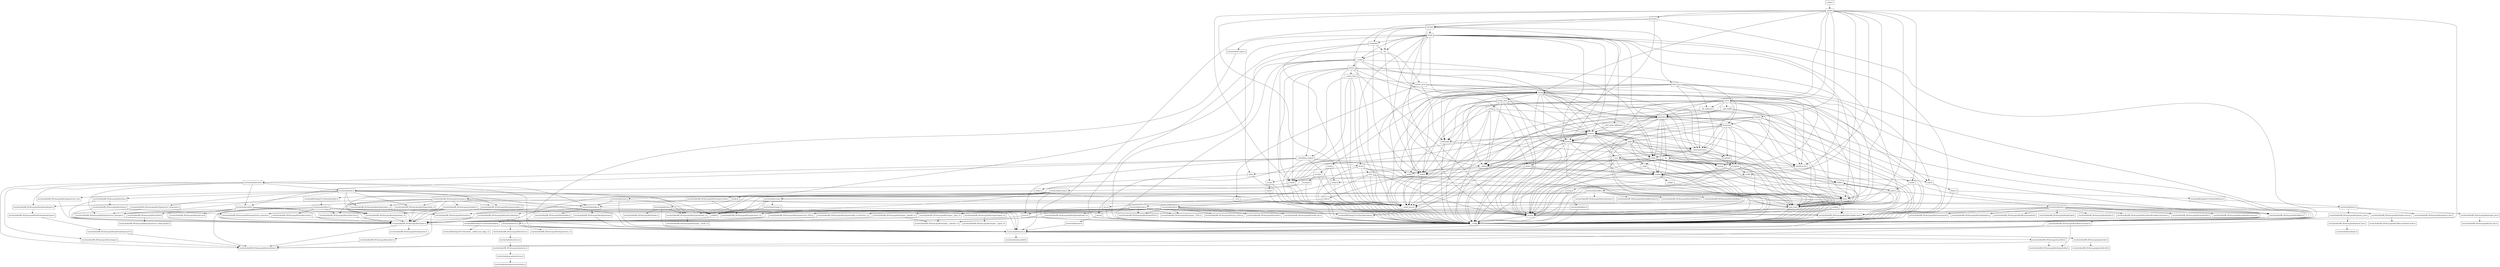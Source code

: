 digraph "dependencies" {
  header_0 [ shape="box", label="\<stdin\>" ];
  header_1 [ shape="box", label="random" ];
  header_10 [ shape="box", label="/usr/include/pthread.h" ];
  header_100 [ shape="box", label="/usr/include/x86_64-linux-gnu/bits/stdio.h" ];
  header_101 [ shape="box", label="memory" ];
  header_102 [ shape="box", label="typeinfo" ];
  header_103 [ shape="box", label="exception" ];
  header_104 [ shape="box", label="new" ];
  header_105 [ shape="box", label="iterator" ];
  header_106 [ shape="box", label="__functional_base" ];
  header_107 [ shape="box", label="tuple" ];
  header_108 [ shape="box", label="stdexcept" ];
  header_109 [ shape="box", label="cassert" ];
  header_11 [ shape="box", label="cstddef" ];
  header_110 [ shape="box", label="/usr/include/assert.h" ];
  header_111 [ shape="box", label="atomic" ];
  header_112 [ shape="box", label="functional" ];
  header_113 [ shape="box", label="bit" ];
  header_114 [ shape="box", label="numeric" ];
  header_115 [ shape="box", label="vector" ];
  header_116 [ shape="box", label="__bit_reference" ];
  header_117 [ shape="box", label="climits" ];
  header_118 [ shape="box", label="limits.h" ];
  header_119 [ shape="box", label="/usr/local/lib/clang/10.0.0/include/limits.h" ];
  header_12 [ shape="box", label="version" ];
  header_120 [ shape="box", label="/usr/include/limits.h" ];
  header_121 [ shape="box", label="/usr/include/x86_64-linux-gnu/bits/posix1_lim.h" ];
  header_122 [ shape="box", label="/usr/include/x86_64-linux-gnu/bits/local_lim.h" ];
  header_123 [ shape="box", label="/usr/include/linux/limits.h" ];
  header_124 [ shape="box", label="/usr/include/x86_64-linux-gnu/bits/posix2_lim.h" ];
  header_125 [ shape="box", label="/usr/include/x86_64-linux-gnu/bits/xopen_lim.h" ];
  header_126 [ shape="box", label="/usr/include/x86_64-linux-gnu/bits/uio_lim.h" ];
  header_127 [ shape="box", label="__split_buffer" ];
  header_128 [ shape="box", label="string" ];
  header_129 [ shape="box", label="string_view" ];
  header_13 [ shape="box", label="/usr/local/lib/clang/10.0.0/include/stddef.h" ];
  header_130 [ shape="box", label="__string" ];
  header_131 [ shape="box", label="cwchar" ];
  header_132 [ shape="box", label="cwctype" ];
  header_133 [ shape="box", label="cctype" ];
  header_134 [ shape="box", label="ctype.h" ];
  header_135 [ shape="box", label="/usr/include/ctype.h" ];
  header_136 [ shape="box", label="wctype.h" ];
  header_137 [ shape="box", label="/usr/include/wctype.h" ];
  header_138 [ shape="box", label="/usr/include/x86_64-linux-gnu/bits/wctype-wchar.h" ];
  header_139 [ shape="box", label="istream" ];
  header_14 [ shape="box", label="/usr/local/lib/clang/10.0.0/include/__stddef_max_align_t.h" ];
  header_140 [ shape="box", label="ostream" ];
  header_141 [ shape="box", label="ios" ];
  header_142 [ shape="box", label="__locale" ];
  header_143 [ shape="box", label="mutex" ];
  header_144 [ shape="box", label="__mutex_base" ];
  header_145 [ shape="box", label="chrono" ];
  header_146 [ shape="box", label="ctime" ];
  header_147 [ shape="box", label="/usr/include/time.h" ];
  header_148 [ shape="box", label="/usr/include/x86_64-linux-gnu/bits/time.h" ];
  header_149 [ shape="box", label="/usr/include/x86_64-linux-gnu/bits/timex.h" ];
  header_15 [ shape="box", label="__nullptr" ];
  header_150 [ shape="box", label="/usr/include/x86_64-linux-gnu/bits/types/struct_tm.h" ];
  header_151 [ shape="box", label="/usr/include/x86_64-linux-gnu/bits/types/struct_itimerspec.h" ];
  header_152 [ shape="box", label="ratio" ];
  header_153 [ shape="box", label="system_error" ];
  header_154 [ shape="box", label="__errc" ];
  header_155 [ shape="box", label="cerrno" ];
  header_156 [ shape="box", label="errno.h" ];
  header_157 [ shape="box", label="/usr/include/errno.h" ];
  header_158 [ shape="box", label="/usr/include/x86_64-linux-gnu/bits/errno.h" ];
  header_159 [ shape="box", label="/usr/include/linux/errno.h" ];
  header_16 [ shape="box", label="type_traits" ];
  header_160 [ shape="box", label="/usr/include/x86_64-linux-gnu/asm/errno.h" ];
  header_161 [ shape="box", label="/usr/include/asm-generic/errno.h" ];
  header_162 [ shape="box", label="/usr/include/asm-generic/errno-base.h" ];
  header_163 [ shape="box", label="/usr/include/x86_64-linux-gnu/bits/types/error_t.h" ];
  header_164 [ shape="box", label="__threading_support" ];
  header_165 [ shape="box", label="/usr/include/sched.h" ];
  header_166 [ shape="box", label="/usr/include/x86_64-linux-gnu/bits/sched.h" ];
  header_167 [ shape="box", label="/usr/include/x86_64-linux-gnu/bits/types/struct_sched_param.h" ];
  header_168 [ shape="box", label="/usr/include/x86_64-linux-gnu/bits/cpu-set.h" ];
  header_169 [ shape="box", label="/usr/include/x86_64-linux-gnu/bits/setjmp.h" ];
  header_17 [ shape="box", label="cstdint" ];
  header_170 [ shape="box", label="locale.h" ];
  header_171 [ shape="box", label="/usr/include/locale.h" ];
  header_172 [ shape="box", label="/usr/include/x86_64-linux-gnu/bits/locale.h" ];
  header_173 [ shape="box", label="streambuf" ];
  header_174 [ shape="box", label="locale" ];
  header_175 [ shape="box", label="cstdarg" ];
  header_176 [ shape="box", label="/usr/include/nl_types.h" ];
  header_177 [ shape="box", label="__bsd_locale_fallbacks.h" ];
  header_178 [ shape="box", label="bitset" ];
  header_18 [ shape="box", label="stdint.h" ];
  header_19 [ shape="box", label="/usr/local/lib/clang/10.0.0/include/stdint.h" ];
  header_2 [ shape="box", label="__config" ];
  header_20 [ shape="box", label="/usr/include/stdint.h" ];
  header_21 [ shape="box", label="/usr/include/x86_64-linux-gnu/bits/libc-header-start.h" ];
  header_22 [ shape="box", label="/usr/include/x86_64-linux-gnu/bits/types.h" ];
  header_23 [ shape="box", label="/usr/include/x86_64-linux-gnu/bits/typesizes.h" ];
  header_24 [ shape="box", label="/usr/include/x86_64-linux-gnu/bits/wchar.h" ];
  header_25 [ shape="box", label="/usr/include/x86_64-linux-gnu/bits/stdint-intn.h" ];
  header_26 [ shape="box", label="/usr/include/x86_64-linux-gnu/bits/stdint-uintn.h" ];
  header_27 [ shape="box", label="cmath" ];
  header_28 [ shape="box", label="math.h" ];
  header_29 [ shape="box", label="stdlib.h" ];
  header_3 [ shape="box", label="/usr/include/features.h" ];
  header_30 [ shape="box", label="/usr/include/stdlib.h" ];
  header_31 [ shape="box", label="stddef.h" ];
  header_32 [ shape="box", label="/usr/include/x86_64-linux-gnu/bits/waitflags.h" ];
  header_33 [ shape="box", label="/usr/include/x86_64-linux-gnu/bits/waitstatus.h" ];
  header_34 [ shape="box", label="/usr/include/x86_64-linux-gnu/bits/floatn.h" ];
  header_35 [ shape="box", label="/usr/include/x86_64-linux-gnu/bits/floatn-common.h" ];
  header_36 [ shape="box", label="/usr/include/x86_64-linux-gnu/bits/types/locale_t.h" ];
  header_37 [ shape="box", label="/usr/include/x86_64-linux-gnu/bits/types/__locale_t.h" ];
  header_38 [ shape="box", label="/usr/include/x86_64-linux-gnu/sys/types.h" ];
  header_39 [ shape="box", label="/usr/include/x86_64-linux-gnu/bits/types/clock_t.h" ];
  header_4 [ shape="box", label="/usr/include/stdc-predef.h" ];
  header_40 [ shape="box", label="/usr/include/x86_64-linux-gnu/bits/types/clockid_t.h" ];
  header_41 [ shape="box", label="/usr/include/x86_64-linux-gnu/bits/types/time_t.h" ];
  header_42 [ shape="box", label="/usr/include/x86_64-linux-gnu/bits/types/timer_t.h" ];
  header_43 [ shape="box", label="/usr/include/endian.h" ];
  header_44 [ shape="box", label="/usr/include/x86_64-linux-gnu/bits/endian.h" ];
  header_45 [ shape="box", label="/usr/include/x86_64-linux-gnu/bits/byteswap.h" ];
  header_46 [ shape="box", label="/usr/include/x86_64-linux-gnu/bits/uintn-identity.h" ];
  header_47 [ shape="box", label="/usr/include/x86_64-linux-gnu/sys/select.h" ];
  header_48 [ shape="box", label="/usr/include/x86_64-linux-gnu/bits/select.h" ];
  header_49 [ shape="box", label="/usr/include/x86_64-linux-gnu/bits/types/sigset_t.h" ];
  header_5 [ shape="box", label="/usr/include/x86_64-linux-gnu/sys/cdefs.h" ];
  header_50 [ shape="box", label="/usr/include/x86_64-linux-gnu/bits/types/__sigset_t.h" ];
  header_51 [ shape="box", label="/usr/include/x86_64-linux-gnu/bits/types/struct_timeval.h" ];
  header_52 [ shape="box", label="/usr/include/x86_64-linux-gnu/bits/types/struct_timespec.h" ];
  header_53 [ shape="box", label="/usr/include/x86_64-linux-gnu/bits/pthreadtypes.h" ];
  header_54 [ shape="box", label="/usr/include/x86_64-linux-gnu/bits/thread-shared-types.h" ];
  header_55 [ shape="box", label="/usr/include/x86_64-linux-gnu/bits/pthreadtypes-arch.h" ];
  header_56 [ shape="box", label="/usr/include/alloca.h" ];
  header_57 [ shape="box", label="/usr/include/x86_64-linux-gnu/bits/stdlib-bsearch.h" ];
  header_58 [ shape="box", label="/usr/include/x86_64-linux-gnu/bits/stdlib-float.h" ];
  header_59 [ shape="box", label="/usr/include/math.h" ];
  header_6 [ shape="box", label="/usr/include/x86_64-linux-gnu/bits/wordsize.h" ];
  header_60 [ shape="box", label="/usr/include/x86_64-linux-gnu/bits/math-vector.h" ];
  header_61 [ shape="box", label="/usr/include/x86_64-linux-gnu/bits/libm-simd-decl-stubs.h" ];
  header_62 [ shape="box", label="/usr/include/x86_64-linux-gnu/bits/flt-eval-method.h" ];
  header_63 [ shape="box", label="/usr/include/x86_64-linux-gnu/bits/fp-logb.h" ];
  header_64 [ shape="box", label="/usr/include/x86_64-linux-gnu/bits/fp-fast.h" ];
  header_65 [ shape="box", label="/usr/include/x86_64-linux-gnu/bits/mathcalls-helper-functions.h" ];
  header_66 [ shape="box", label="/usr/include/x86_64-linux-gnu/bits/mathcalls.h" ];
  header_67 [ shape="box", label="/usr/include/x86_64-linux-gnu/bits/mathcalls-narrow.h" ];
  header_68 [ shape="box", label="/usr/include/x86_64-linux-gnu/bits/iscanonical.h" ];
  header_69 [ shape="box", label="/usr/include/x86_64-linux-gnu/bits/mathinline.h" ];
  header_7 [ shape="box", label="/usr/include/x86_64-linux-gnu/bits/long-double.h" ];
  header_70 [ shape="box", label="limits" ];
  header_71 [ shape="box", label="__undef_macros" ];
  header_72 [ shape="box", label="initializer_list" ];
  header_73 [ shape="box", label="algorithm" ];
  header_74 [ shape="box", label="cstring" ];
  header_75 [ shape="box", label="string.h" ];
  header_76 [ shape="box", label="/usr/include/string.h" ];
  header_77 [ shape="box", label="/usr/include/strings.h" ];
  header_78 [ shape="box", label="utility" ];
  header_79 [ shape="box", label="__tuple" ];
  header_8 [ shape="box", label="/usr/include/x86_64-linux-gnu/gnu/stubs.h" ];
  header_80 [ shape="box", label="__debug" ];
  header_81 [ shape="box", label="iosfwd" ];
  header_82 [ shape="box", label="wchar.h" ];
  header_83 [ shape="box", label="/usr/include/wchar.h" ];
  header_84 [ shape="box", label="/usr/local/lib/clang/10.0.0/include/stdarg.h" ];
  header_85 [ shape="box", label="/usr/include/x86_64-linux-gnu/bits/types/wint_t.h" ];
  header_86 [ shape="box", label="/usr/include/x86_64-linux-gnu/bits/types/mbstate_t.h" ];
  header_87 [ shape="box", label="/usr/include/x86_64-linux-gnu/bits/types/__mbstate_t.h" ];
  header_88 [ shape="box", label="/usr/include/x86_64-linux-gnu/bits/types/__FILE.h" ];
  header_89 [ shape="box", label="/usr/include/x86_64-linux-gnu/bits/types/FILE.h" ];
  header_9 [ shape="box", label="/usr/include/x86_64-linux-gnu/gnu/stubs-64.h" ];
  header_90 [ shape="box", label="cstdlib" ];
  header_91 [ shape="box", label="cstdio" ];
  header_92 [ shape="box", label="stdio.h" ];
  header_93 [ shape="box", label="/usr/include/stdio.h" ];
  header_94 [ shape="box", label="/usr/include/x86_64-linux-gnu/bits/types/__fpos_t.h" ];
  header_95 [ shape="box", label="/usr/include/x86_64-linux-gnu/bits/types/__fpos64_t.h" ];
  header_96 [ shape="box", label="/usr/include/x86_64-linux-gnu/bits/types/struct_FILE.h" ];
  header_97 [ shape="box", label="/usr/include/x86_64-linux-gnu/bits/types/cookie_io_functions_t.h" ];
  header_98 [ shape="box", label="/usr/include/x86_64-linux-gnu/bits/stdio_lim.h" ];
  header_99 [ shape="box", label="/usr/include/x86_64-linux-gnu/bits/sys_errlist.h" ];
  header_118 -> header_2;
  header_118 -> header_119;
  header_119 -> header_120;
  header_60 -> header_61;
  header_161 -> header_162;
  header_160 -> header_161;
  header_114 -> header_12;
  header_114 -> header_27;
  header_114 -> header_70;
  header_114 -> header_71;
  header_114 -> header_2;
  header_114 -> header_105;
  header_114 -> header_112;
  header_165 -> header_52;
  header_165 -> header_31;
  header_165 -> header_168;
  header_165 -> header_3;
  header_165 -> header_41;
  header_165 -> header_22;
  header_165 -> header_166;
  header_164 -> header_145;
  header_164 -> header_71;
  header_164 -> header_2;
  header_164 -> header_156;
  header_164 -> header_81;
  header_164 -> header_10;
  header_164 -> header_165;
  header_115 -> header_127;
  header_115 -> header_16;
  header_115 -> header_80;
  header_115 -> header_12;
  header_115 -> header_72;
  header_115 -> header_73;
  header_115 -> header_70;
  header_115 -> header_71;
  header_115 -> header_2;
  header_115 -> header_108;
  header_115 -> header_74;
  header_115 -> header_116;
  header_115 -> header_117;
  header_115 -> header_81;
  header_115 -> header_106;
  header_115 -> header_101;
  header_72 -> header_2;
  header_72 -> header_11;
  header_73 -> header_16;
  header_73 -> header_11;
  header_73 -> header_12;
  header_73 -> header_112;
  header_73 -> header_72;
  header_73 -> header_71;
  header_73 -> header_2;
  header_73 -> header_74;
  header_73 -> header_105;
  header_73 -> header_78;
  header_73 -> header_80;
  header_73 -> header_101;
  header_73 -> header_113;
  header_70 -> header_16;
  header_70 -> header_71;
  header_70 -> header_2;
  header_70 -> header_12;
  header_76 -> header_36;
  header_76 -> header_21;
  header_76 -> header_77;
  header_76 -> header_31;
  header_77 -> header_36;
  header_77 -> header_3;
  header_77 -> header_31;
  header_74 -> header_2;
  header_74 -> header_75;
  header_75 -> header_76;
  header_75 -> header_2;
  header_116 -> header_73;
  header_116 -> header_71;
  header_116 -> header_2;
  header_116 -> header_113;
  header_117 -> header_2;
  header_117 -> header_118;
  header_78 -> header_16;
  header_78 -> header_17;
  header_78 -> header_11;
  header_78 -> header_12;
  header_78 -> header_80;
  header_78 -> header_72;
  header_78 -> header_2;
  header_78 -> header_74;
  header_78 -> header_79;
  header_79 -> header_16;
  header_79 -> header_2;
  header_79 -> header_11;
  header_112 -> header_16;
  header_112 -> header_12;
  header_112 -> header_2;
  header_112 -> header_107;
  header_112 -> header_106;
  header_112 -> header_101;
  header_112 -> header_78;
  header_112 -> header_103;
  header_112 -> header_102;
  header_113 -> header_16;
  header_113 -> header_12;
  header_113 -> header_70;
  header_113 -> header_71;
  header_113 -> header_2;
  header_113 -> header_80;
  header_110 -> header_3;
  header_111 -> header_16;
  header_111 -> header_17;
  header_111 -> header_2;
  header_111 -> header_11;
  header_111 -> header_12;
  header_169 -> header_6;
  header_47 -> header_51;
  header_47 -> header_52;
  header_47 -> header_22;
  header_47 -> header_3;
  header_47 -> header_41;
  header_47 -> header_49;
  header_47 -> header_48;
  header_46 -> header_22;
  header_45 -> header_3;
  header_45 -> header_22;
  header_43 -> header_46;
  header_43 -> header_45;
  header_43 -> header_44;
  header_43 -> header_3;
  header_42 -> header_22;
  header_41 -> header_22;
  header_40 -> header_22;
  header_105 -> header_16;
  header_105 -> header_80;
  header_105 -> header_11;
  header_105 -> header_12;
  header_105 -> header_72;
  header_105 -> header_2;
  header_105 -> header_81;
  header_105 -> header_106;
  header_104 -> header_12;
  header_104 -> header_16;
  header_104 -> header_2;
  header_104 -> header_11;
  header_104 -> header_103;
  header_107 -> header_16;
  header_107 -> header_106;
  header_107 -> header_11;
  header_107 -> header_12;
  header_107 -> header_2;
  header_107 -> header_78;
  header_107 -> header_79;
  header_106 -> header_16;
  header_106 -> header_2;
  header_106 -> header_104;
  header_106 -> header_78;
  header_106 -> header_103;
  header_106 -> header_102;
  header_101 -> header_16;
  header_101 -> header_17;
  header_101 -> header_11;
  header_101 -> header_12;
  header_101 -> header_74;
  header_101 -> header_109;
  header_101 -> header_70;
  header_101 -> header_71;
  header_101 -> header_2;
  header_101 -> header_108;
  header_101 -> header_107;
  header_101 -> header_105;
  header_101 -> header_104;
  header_101 -> header_78;
  header_101 -> header_106;
  header_101 -> header_81;
  header_101 -> header_111;
  header_101 -> header_102;
  header_49 -> header_50;
  header_48 -> header_6;
  header_166 -> header_167;
  header_5 -> header_6;
  header_5 -> header_7;
  header_2 -> header_3;
  header_3 -> header_4;
  header_3 -> header_5;
  header_3 -> header_8;
  header_0 -> header_1;
  header_1 -> header_140;
  header_1 -> header_16;
  header_1 -> header_17;
  header_1 -> header_11;
  header_1 -> header_27;
  header_1 -> header_72;
  header_1 -> header_73;
  header_1 -> header_70;
  header_1 -> header_71;
  header_1 -> header_2;
  header_1 -> header_139;
  header_1 -> header_114;
  header_1 -> header_115;
  header_1 -> header_128;
  header_8 -> header_9;
  header_59 -> header_34;
  header_59 -> header_21;
  header_59 -> header_22;
  header_59 -> header_60;
  header_59 -> header_63;
  header_59 -> header_62;
  header_59 -> header_65;
  header_59 -> header_64;
  header_59 -> header_67;
  header_59 -> header_66;
  header_59 -> header_69;
  header_59 -> header_68;
  header_51 -> header_22;
  header_52 -> header_22;
  header_53 -> header_54;
  header_54 -> header_55;
  header_55 -> header_6;
  header_56 -> header_3;
  header_56 -> header_31;
  header_130 -> header_73;
  header_130 -> header_71;
  header_130 -> header_2;
  header_130 -> header_80;
  header_130 -> header_101;
  header_130 -> header_91;
  header_131 -> header_82;
  header_131 -> header_132;
  header_131 -> header_2;
  header_132 -> header_133;
  header_132 -> header_2;
  header_132 -> header_136;
  header_133 -> header_134;
  header_133 -> header_2;
  header_134 -> header_2;
  header_134 -> header_135;
  header_135 -> header_36;
  header_135 -> header_43;
  header_135 -> header_3;
  header_135 -> header_22;
  header_136 -> header_2;
  header_136 -> header_137;
  header_137 -> header_138;
  header_137 -> header_36;
  header_137 -> header_3;
  header_137 -> header_85;
  header_137 -> header_22;
  header_138 -> header_43;
  header_138 -> header_85;
  header_138 -> header_22;
  header_139 -> header_140;
  header_139 -> header_71;
  header_139 -> header_2;
  header_139 -> header_12;
  header_29 -> header_2;
  header_29 -> header_28;
  header_29 -> header_30;
  header_28 -> header_29;
  header_28 -> header_16;
  header_28 -> header_2;
  header_28 -> header_70;
  header_28 -> header_59;
  header_25 -> header_22;
  header_27 -> header_2;
  header_27 -> header_28;
  header_27 -> header_12;
  header_26 -> header_22;
  header_21 -> header_3;
  header_20 -> header_25;
  header_20 -> header_24;
  header_20 -> header_26;
  header_20 -> header_21;
  header_20 -> header_22;
  header_20 -> header_6;
  header_22 -> header_6;
  header_22 -> header_3;
  header_22 -> header_23;
  header_127 -> header_73;
  header_127 -> header_16;
  header_127 -> header_71;
  header_127 -> header_2;
  header_125 -> header_126;
  header_122 -> header_123;
  header_121 -> header_6;
  header_121 -> header_122;
  header_120 -> header_125;
  header_120 -> header_124;
  header_120 -> header_21;
  header_120 -> header_121;
  header_129 -> header_12;
  header_129 -> header_130;
  header_129 -> header_73;
  header_129 -> header_70;
  header_129 -> header_71;
  header_129 -> header_2;
  header_129 -> header_108;
  header_129 -> header_105;
  header_129 -> header_80;
  header_128 -> header_16;
  header_128 -> header_17;
  header_128 -> header_78;
  header_128 -> header_12;
  header_128 -> header_73;
  header_128 -> header_80;
  header_128 -> header_72;
  header_128 -> header_131;
  header_128 -> header_71;
  header_128 -> header_2;
  header_128 -> header_108;
  header_128 -> header_74;
  header_128 -> header_105;
  header_128 -> header_81;
  header_128 -> header_106;
  header_128 -> header_101;
  header_128 -> header_91;
  header_128 -> header_129;
  header_38 -> header_39;
  header_38 -> header_25;
  header_38 -> header_53;
  header_38 -> header_22;
  header_38 -> header_47;
  header_38 -> header_43;
  header_38 -> header_42;
  header_38 -> header_41;
  header_38 -> header_40;
  header_38 -> header_31;
  header_38 -> header_3;
  header_39 -> header_22;
  header_36 -> header_37;
  header_34 -> header_35;
  header_34 -> header_3;
  header_35 -> header_7;
  header_35 -> header_3;
  header_30 -> header_58;
  header_30 -> header_38;
  header_30 -> header_36;
  header_30 -> header_21;
  header_30 -> header_34;
  header_30 -> header_32;
  header_30 -> header_33;
  header_30 -> header_56;
  header_30 -> header_31;
  header_30 -> header_57;
  header_31 -> header_13;
  header_152 -> header_117;
  header_152 -> header_16;
  header_152 -> header_17;
  header_152 -> header_2;
  header_152 -> header_71;
  header_153 -> header_16;
  header_153 -> header_106;
  header_153 -> header_108;
  header_153 -> header_154;
  header_153 -> header_128;
  header_150 -> header_22;
  header_151 -> header_52;
  header_151 -> header_22;
  header_156 -> header_2;
  header_156 -> header_157;
  header_157 -> header_163;
  header_157 -> header_158;
  header_157 -> header_3;
  header_154 -> header_2;
  header_154 -> header_155;
  header_155 -> header_156;
  header_155 -> header_2;
  header_158 -> header_159;
  header_159 -> header_160;
  header_109 -> header_2;
  header_109 -> header_110;
  header_108 -> header_81;
  header_108 -> header_2;
  header_108 -> header_103;
  header_83 -> header_36;
  header_83 -> header_24;
  header_83 -> header_34;
  header_83 -> header_21;
  header_83 -> header_31;
  header_83 -> header_89;
  header_83 -> header_88;
  header_83 -> header_86;
  header_83 -> header_85;
  header_83 -> header_84;
  header_82 -> header_83;
  header_82 -> header_2;
  header_81 -> header_82;
  header_81 -> header_2;
  header_80 -> header_90;
  header_80 -> header_81;
  header_80 -> header_2;
  header_80 -> header_91;
  header_80 -> header_11;
  header_86 -> header_87;
  header_141 -> header_153;
  header_141 -> header_81;
  header_141 -> header_142;
  header_141 -> header_2;
  header_141 -> header_111;
  header_140 -> header_141;
  header_140 -> header_174;
  header_140 -> header_12;
  header_140 -> header_173;
  header_140 -> header_178;
  header_140 -> header_2;
  header_140 -> header_105;
  header_143 -> header_17;
  header_143 -> header_144;
  header_143 -> header_12;
  header_143 -> header_101;
  header_143 -> header_71;
  header_143 -> header_2;
  header_143 -> header_107;
  header_143 -> header_112;
  header_143 -> header_164;
  header_142 -> header_143;
  header_142 -> header_17;
  header_142 -> header_170;
  header_142 -> header_133;
  header_142 -> header_2;
  header_142 -> header_78;
  header_142 -> header_101;
  header_142 -> header_128;
  header_145 -> header_152;
  header_145 -> header_16;
  header_145 -> header_12;
  header_145 -> header_146;
  header_145 -> header_70;
  header_145 -> header_71;
  header_145 -> header_2;
  header_144 -> header_145;
  header_144 -> header_71;
  header_144 -> header_164;
  header_144 -> header_2;
  header_144 -> header_153;
  header_147 -> header_150;
  header_147 -> header_151;
  header_147 -> header_39;
  header_147 -> header_36;
  header_147 -> header_148;
  header_147 -> header_52;
  header_147 -> header_31;
  header_147 -> header_3;
  header_147 -> header_41;
  header_147 -> header_40;
  header_147 -> header_42;
  header_146 -> header_2;
  header_146 -> header_147;
  header_149 -> header_51;
  header_149 -> header_22;
  header_148 -> header_149;
  header_148 -> header_22;
  header_103 -> header_90;
  header_103 -> header_16;
  header_103 -> header_2;
  header_103 -> header_11;
  header_103 -> header_12;
  header_102 -> header_17;
  header_102 -> header_2;
  header_102 -> header_11;
  header_102 -> header_103;
  header_15 -> header_2;
  header_16 -> header_2;
  header_16 -> header_11;
  header_16 -> header_12;
  header_17 -> header_18;
  header_17 -> header_2;
  header_10 -> header_147;
  header_10 -> header_52;
  header_10 -> header_53;
  header_10 -> header_6;
  header_10 -> header_169;
  header_10 -> header_43;
  header_10 -> header_3;
  header_10 -> header_165;
  header_11 -> header_15;
  header_11 -> header_16;
  header_11 -> header_2;
  header_11 -> header_12;
  header_11 -> header_13;
  header_12 -> header_2;
  header_13 -> header_14;
  header_18 -> header_2;
  header_18 -> header_19;
  header_19 -> header_20;
  header_94 -> header_87;
  header_94 -> header_22;
  header_95 -> header_87;
  header_95 -> header_22;
  header_96 -> header_22;
  header_97 -> header_22;
  header_90 -> header_29;
  header_90 -> header_2;
  header_91 -> header_2;
  header_91 -> header_92;
  header_92 -> header_2;
  header_92 -> header_93;
  header_93 -> header_97;
  header_93 -> header_21;
  header_93 -> header_22;
  header_93 -> header_89;
  header_93 -> header_88;
  header_93 -> header_98;
  header_93 -> header_99;
  header_93 -> header_94;
  header_93 -> header_95;
  header_93 -> header_96;
  header_93 -> header_31;
  header_93 -> header_100;
  header_93 -> header_84;
  header_174 -> header_141;
  header_174 -> header_175;
  header_174 -> header_176;
  header_174 -> header_142;
  header_174 -> header_12;
  header_174 -> header_173;
  header_174 -> header_90;
  header_174 -> header_146;
  header_174 -> header_73;
  header_174 -> header_70;
  header_174 -> header_177;
  header_174 -> header_2;
  header_174 -> header_71;
  header_174 -> header_105;
  header_174 -> header_80;
  header_174 -> header_101;
  header_174 -> header_91;
  header_175 -> header_2;
  header_175 -> header_84;
  header_176 -> header_3;
  header_177 -> header_101;
  header_177 -> header_29;
  header_177 -> header_84;
  header_170 -> header_2;
  header_170 -> header_171;
  header_171 -> header_36;
  header_171 -> header_3;
  header_171 -> header_172;
  header_171 -> header_31;
  header_173 -> header_141;
  header_173 -> header_81;
  header_173 -> header_71;
  header_173 -> header_2;
  header_178 -> header_11;
  header_178 -> header_71;
  header_178 -> header_2;
  header_178 -> header_108;
  header_178 -> header_116;
  header_178 -> header_117;
  header_178 -> header_81;
  header_178 -> header_106;
  header_178 -> header_128;
}